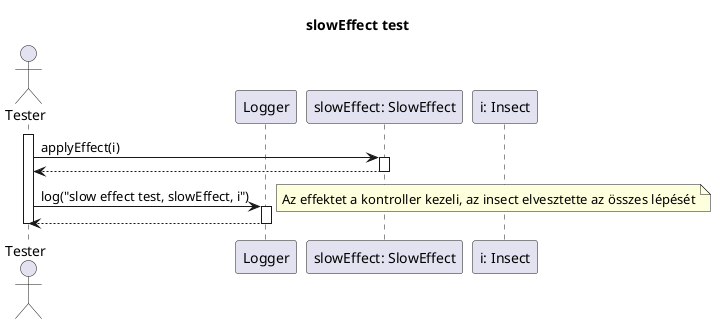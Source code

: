 @startuml slowEffect

title slowEffect test


actor Tester as tester

participant "Logger" as logger
participant "slowEffect: SlowEffect" as slow
participant "i: Insect" as insect

activate tester

tester -> slow: applyEffect(i)
activate slow

slow --> tester
deactivate slow

tester -> logger: log("slow effect test, slowEffect, i")
note right: Az effektet a kontroller kezeli, az insect elvesztette az összes lépését
activate logger

logger--> tester
deactivate logger

deactivate tester

@enduml